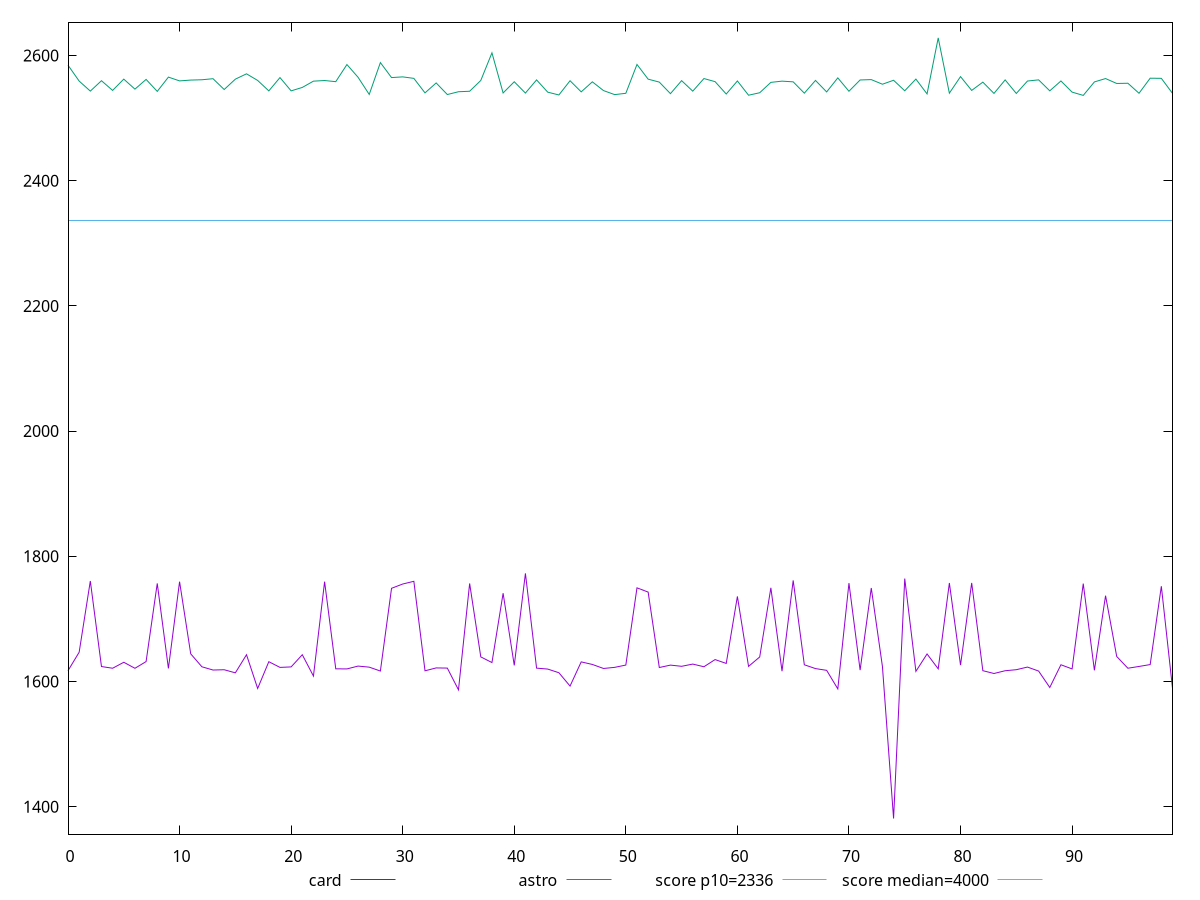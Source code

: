 reset

$card <<EOF
0 1617.392
1 1646.9009999999998
2 1760.65
3 1624.0329
4 1621.3157999999999
5 1630.8459000000003
6 1621.236
7 1631.9565
8 1756.7454
9 1621.029
10 1759.589
11 1644.3020999999999
12 1623.6506999999997
13 1618.4547
14 1618.923
15 1613.973
16 1642.8869999999997
17 1589.0114999999998
18 1631.754
19 1622.6679000000001
20 1623.4500000000003
21 1642.8944999999999
22 1608.8156999999999
23 1759.5528
24 1620.402
25 1620.2226
26 1624.7733000000003
27 1623.0564000000002
28 1616.8682999999996
29 1748.962
30 1755.8032000000003
31 1760.1381999999999
32 1617.216
33 1621.8312
34 1621.5486
35 1586.844
36 1756.7314000000001
37 1639.4088000000002
38 1630.4016000000001
39 1741.128
40 1625.8476
41 1772.8284
42 1621.5024
43 1619.9789999999998
44 1614.1259999999997
45 1592.8298999999997
46 1631.4764999999998
47 1627.359
48 1620.948
49 1622.7306
50 1626.384
51 1749.707
52 1742.926
53 1622.4726
54 1626.318
55 1624.3971
56 1627.9641000000001
57 1623.6906
58 1635.1428
59 1629.0084
60 1736.008
61 1624.2633
62 1639.3241999999998
63 1749.726
64 1616.6348999999996
65 1761.614
66 1626.8373
67 1620.7524
68 1617.969
69 1588.335
70 1757.252
71 1618.2968999999998
72 1749.4940000000001
73 1624.1526
74 1381.3253999999997
75 1764.5224
76 1616.3562
77 1644.1094999999998
78 1620.3669
79 1757.438
80 1626.3357
81 1757.5900000000001
82 1617.4139999999998
83 1612.92
84 1617.3296999999998
85 1618.9941000000001
86 1623.1889999999999
87 1616.8074
88 1590.6006
89 1626.861
90 1620.2232
91 1756.4679999999998
92 1618.029
93 1737.1819999999998
94 1640.1045
95 1621.3319999999999
96 1624.1757000000002
97 1627.1801999999998
98 1752.2866
99 1589.4324
EOF

$astro <<EOF
0 2584.3799999999997
1 2559.004
2 2542.995
3 2559.572
4 2544.076
5 2562.112
6 2546.1229999999996
7 2561.6569999999997
8 2542.521
9 2565.3489999999997
10 2559.2870000000003
11 2560.603
12 2561.103
13 2562.79
14 2545.532
15 2562.0600000000004
16 2570.574
17 2560.018
18 2543.3299999999995
19 2564.593
20 2543.3630000000003
21 2548.844
22 2558.8860000000004
23 2559.8940000000002
24 2558.0609999999997
25 2585.3740000000003
26 2565.0519999999997
27 2537.643
28 2588.5229999999997
29 2564.577
30 2565.7169999999996
31 2563.324
32 2540.128
33 2556.024
34 2537.5170000000003
35 2541.977
36 2542.733
37 2559.9930000000004
38 2604.0860000000002
39 2539.9990000000003
40 2557.919
41 2539.8720000000003
42 2560.89
43 2541.2920000000004
44 2536.809
45 2559.537
46 2541.7729999999997
47 2557.777
48 2543.797
49 2537.37
50 2539.4869999999996
51 2585.532
52 2562.056
53 2557.372
54 2538.914
55 2559.6870000000004
56 2542.8949999999995
57 2563.0229999999997
58 2558.08
59 2538.333
60 2559.174
61 2536.419
62 2540.385
63 2556.9280000000003
64 2558.8869999999997
65 2557.7799999999997
66 2539.706
67 2560.0419999999995
68 2541.667
69 2564.103
70 2542.7419999999997
71 2560.764
72 2561.349
73 2553.9809999999998
74 2560.2769999999996
75 2543.5209999999997
76 2562.172
77 2538.516
78 2627.94
79 2539.683
80 2566.135
81 2544.083
82 2557.304
83 2539.315
84 2560.8779999999997
85 2539.241
86 2559.078
87 2560.929
88 2543.404
89 2559.1690000000003
90 2541.373
91 2536.114
92 2557.642
93 2563.022
94 2555.188
95 2555.538
96 2539.517
97 2563.613
98 2563.363
99 2539.39
EOF

set key outside below
set xrange [0:99]
set yrange [1356.3931079999998:2652.872292]
set trange [1356.3931079999998:2652.872292]
set terminal svg size 640, 520 enhanced background rgb 'white'
set output "reports/report_00031_2021-02-24T23-18-18.084Z/first-contentful-paint/comparison/line/2_vs_3.svg"

plot $card title "card" with line, \
     $astro title "astro" with line, \
     2336 title "score p10=2336", \
     4000 title "score median=4000"

reset
